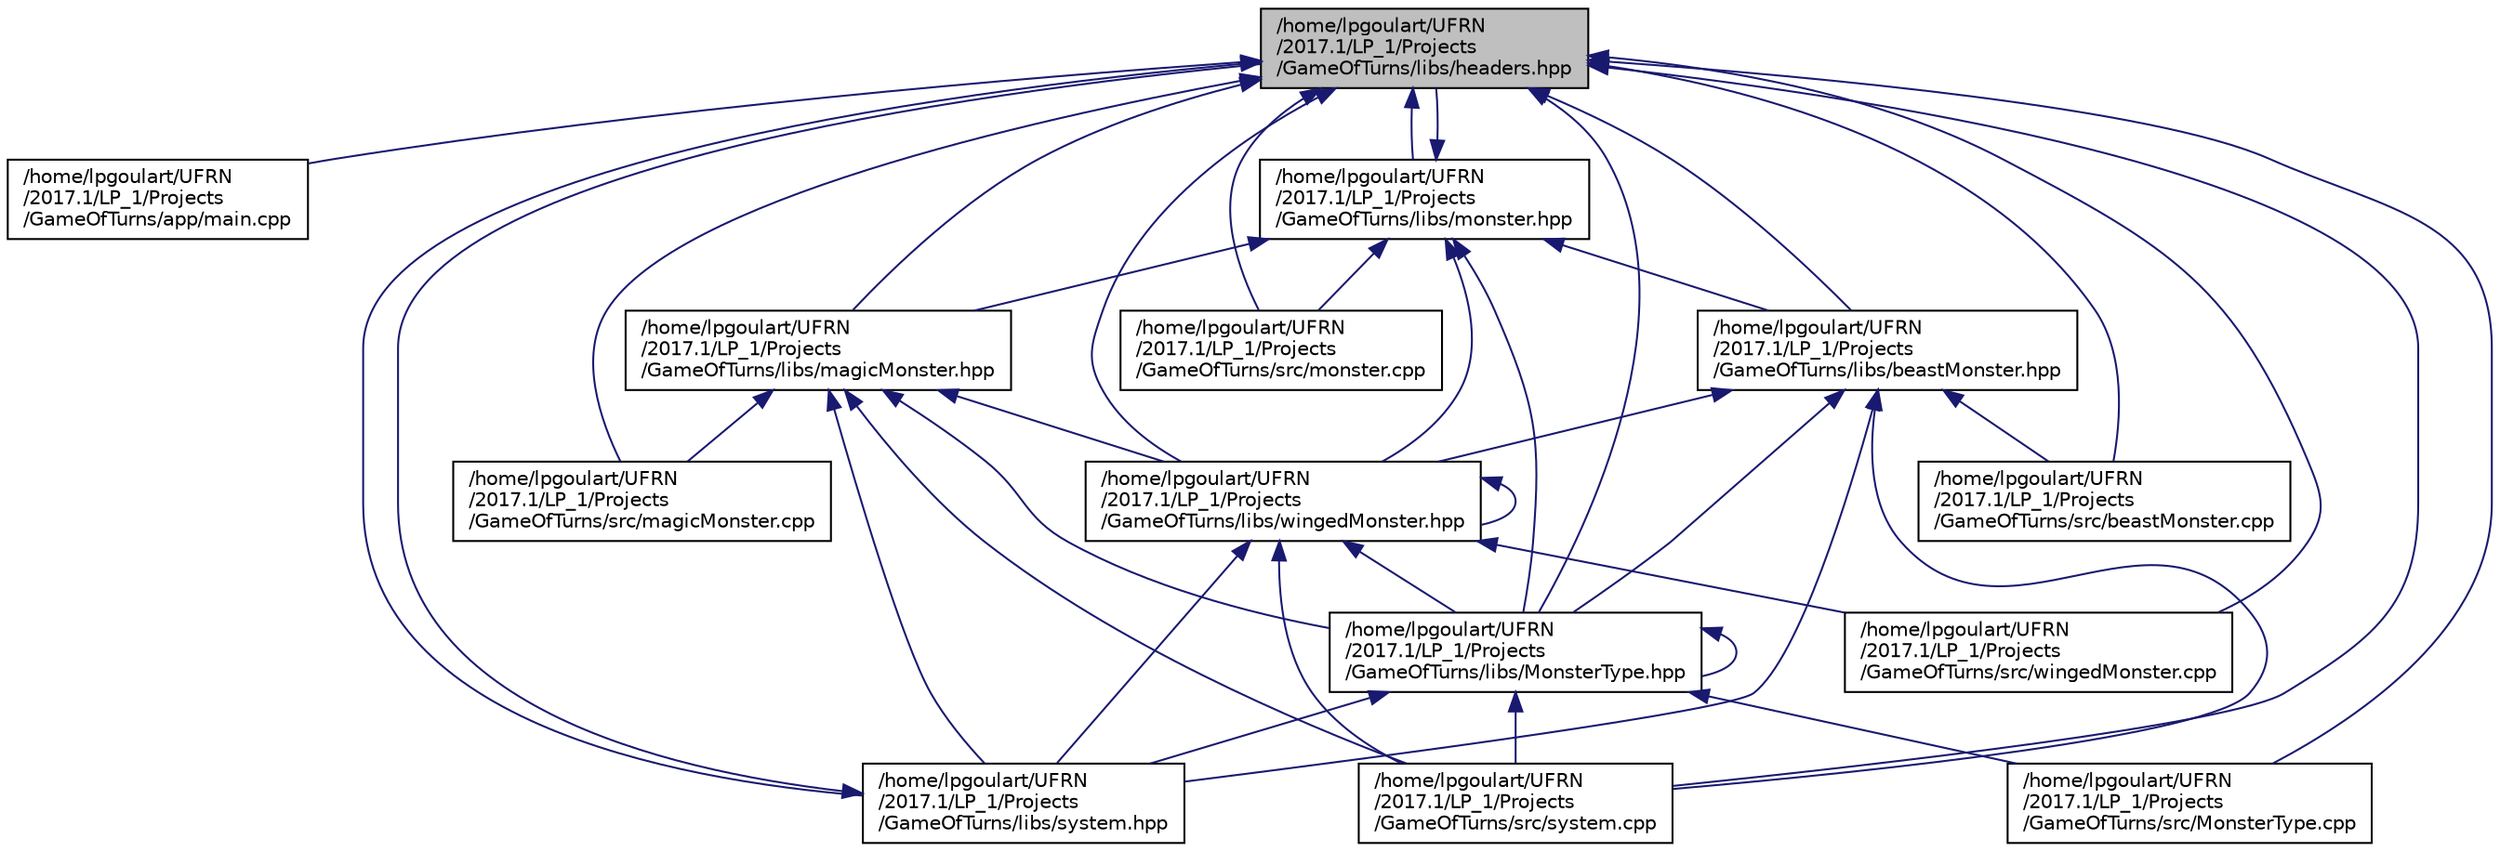 digraph "/home/lpgoulart/UFRN/2017.1/LP_1/Projects/GameOfTurns/libs/headers.hpp"
{
  edge [fontname="Helvetica",fontsize="10",labelfontname="Helvetica",labelfontsize="10"];
  node [fontname="Helvetica",fontsize="10",shape=record];
  Node1 [label="/home/lpgoulart/UFRN\l/2017.1/LP_1/Projects\l/GameOfTurns/libs/headers.hpp",height=0.2,width=0.4,color="black", fillcolor="grey75", style="filled", fontcolor="black"];
  Node1 -> Node2 [dir="back",color="midnightblue",fontsize="10",style="solid",fontname="Helvetica"];
  Node2 [label="/home/lpgoulart/UFRN\l/2017.1/LP_1/Projects\l/GameOfTurns/app/main.cpp",height=0.2,width=0.4,color="black", fillcolor="white", style="filled",URL="$main_8cpp.html"];
  Node1 -> Node3 [dir="back",color="midnightblue",fontsize="10",style="solid",fontname="Helvetica"];
  Node3 [label="/home/lpgoulart/UFRN\l/2017.1/LP_1/Projects\l/GameOfTurns/libs/system.hpp",height=0.2,width=0.4,color="black", fillcolor="white", style="filled",URL="$system_8hpp.html"];
  Node3 -> Node1 [dir="back",color="midnightblue",fontsize="10",style="solid",fontname="Helvetica"];
  Node1 -> Node4 [dir="back",color="midnightblue",fontsize="10",style="solid",fontname="Helvetica"];
  Node4 [label="/home/lpgoulart/UFRN\l/2017.1/LP_1/Projects\l/GameOfTurns/libs/MonsterType.hpp",height=0.2,width=0.4,color="black", fillcolor="white", style="filled",URL="$MonsterType_8hpp.html"];
  Node4 -> Node3 [dir="back",color="midnightblue",fontsize="10",style="solid",fontname="Helvetica"];
  Node4 -> Node4 [dir="back",color="midnightblue",fontsize="10",style="solid",fontname="Helvetica"];
  Node4 -> Node5 [dir="back",color="midnightblue",fontsize="10",style="solid",fontname="Helvetica"];
  Node5 [label="/home/lpgoulart/UFRN\l/2017.1/LP_1/Projects\l/GameOfTurns/src/MonsterType.cpp",height=0.2,width=0.4,color="black", fillcolor="white", style="filled",URL="$MonsterType_8cpp.html"];
  Node4 -> Node6 [dir="back",color="midnightblue",fontsize="10",style="solid",fontname="Helvetica"];
  Node6 [label="/home/lpgoulart/UFRN\l/2017.1/LP_1/Projects\l/GameOfTurns/src/system.cpp",height=0.2,width=0.4,color="black", fillcolor="white", style="filled",URL="$system_8cpp.html"];
  Node1 -> Node7 [dir="back",color="midnightblue",fontsize="10",style="solid",fontname="Helvetica"];
  Node7 [label="/home/lpgoulart/UFRN\l/2017.1/LP_1/Projects\l/GameOfTurns/libs/monster.hpp",height=0.2,width=0.4,color="black", fillcolor="white", style="filled",URL="$monster_8hpp.html"];
  Node7 -> Node4 [dir="back",color="midnightblue",fontsize="10",style="solid",fontname="Helvetica"];
  Node7 -> Node8 [dir="back",color="midnightblue",fontsize="10",style="solid",fontname="Helvetica"];
  Node8 [label="/home/lpgoulart/UFRN\l/2017.1/LP_1/Projects\l/GameOfTurns/libs/magicMonster.hpp",height=0.2,width=0.4,color="black", fillcolor="white", style="filled",URL="$magicMonster_8hpp.html"];
  Node8 -> Node4 [dir="back",color="midnightblue",fontsize="10",style="solid",fontname="Helvetica"];
  Node8 -> Node9 [dir="back",color="midnightblue",fontsize="10",style="solid",fontname="Helvetica"];
  Node9 [label="/home/lpgoulart/UFRN\l/2017.1/LP_1/Projects\l/GameOfTurns/libs/wingedMonster.hpp",height=0.2,width=0.4,color="black", fillcolor="white", style="filled",URL="$wingedMonster_8hpp.html"];
  Node9 -> Node4 [dir="back",color="midnightblue",fontsize="10",style="solid",fontname="Helvetica"];
  Node9 -> Node9 [dir="back",color="midnightblue",fontsize="10",style="solid",fontname="Helvetica"];
  Node9 -> Node3 [dir="back",color="midnightblue",fontsize="10",style="solid",fontname="Helvetica"];
  Node9 -> Node6 [dir="back",color="midnightblue",fontsize="10",style="solid",fontname="Helvetica"];
  Node9 -> Node10 [dir="back",color="midnightblue",fontsize="10",style="solid",fontname="Helvetica"];
  Node10 [label="/home/lpgoulart/UFRN\l/2017.1/LP_1/Projects\l/GameOfTurns/src/wingedMonster.cpp",height=0.2,width=0.4,color="black", fillcolor="white", style="filled",URL="$wingedMonster_8cpp.html"];
  Node8 -> Node3 [dir="back",color="midnightblue",fontsize="10",style="solid",fontname="Helvetica"];
  Node8 -> Node11 [dir="back",color="midnightblue",fontsize="10",style="solid",fontname="Helvetica"];
  Node11 [label="/home/lpgoulart/UFRN\l/2017.1/LP_1/Projects\l/GameOfTurns/src/magicMonster.cpp",height=0.2,width=0.4,color="black", fillcolor="white", style="filled",URL="$magicMonster_8cpp.html"];
  Node8 -> Node6 [dir="back",color="midnightblue",fontsize="10",style="solid",fontname="Helvetica"];
  Node7 -> Node9 [dir="back",color="midnightblue",fontsize="10",style="solid",fontname="Helvetica"];
  Node7 -> Node12 [dir="back",color="midnightblue",fontsize="10",style="solid",fontname="Helvetica"];
  Node12 [label="/home/lpgoulart/UFRN\l/2017.1/LP_1/Projects\l/GameOfTurns/libs/beastMonster.hpp",height=0.2,width=0.4,color="black", fillcolor="white", style="filled",URL="$beastMonster_8hpp.html"];
  Node12 -> Node9 [dir="back",color="midnightblue",fontsize="10",style="solid",fontname="Helvetica"];
  Node12 -> Node4 [dir="back",color="midnightblue",fontsize="10",style="solid",fontname="Helvetica"];
  Node12 -> Node3 [dir="back",color="midnightblue",fontsize="10",style="solid",fontname="Helvetica"];
  Node12 -> Node13 [dir="back",color="midnightblue",fontsize="10",style="solid",fontname="Helvetica"];
  Node13 [label="/home/lpgoulart/UFRN\l/2017.1/LP_1/Projects\l/GameOfTurns/src/beastMonster.cpp",height=0.2,width=0.4,color="black", fillcolor="white", style="filled",URL="$beastMonster_8cpp.html"];
  Node12 -> Node6 [dir="back",color="midnightblue",fontsize="10",style="solid",fontname="Helvetica"];
  Node7 -> Node1 [dir="back",color="midnightblue",fontsize="10",style="solid",fontname="Helvetica"];
  Node7 -> Node14 [dir="back",color="midnightblue",fontsize="10",style="solid",fontname="Helvetica"];
  Node14 [label="/home/lpgoulart/UFRN\l/2017.1/LP_1/Projects\l/GameOfTurns/src/monster.cpp",height=0.2,width=0.4,color="black", fillcolor="white", style="filled",URL="$monster_8cpp.html"];
  Node1 -> Node8 [dir="back",color="midnightblue",fontsize="10",style="solid",fontname="Helvetica"];
  Node1 -> Node9 [dir="back",color="midnightblue",fontsize="10",style="solid",fontname="Helvetica"];
  Node1 -> Node12 [dir="back",color="midnightblue",fontsize="10",style="solid",fontname="Helvetica"];
  Node1 -> Node13 [dir="back",color="midnightblue",fontsize="10",style="solid",fontname="Helvetica"];
  Node1 -> Node11 [dir="back",color="midnightblue",fontsize="10",style="solid",fontname="Helvetica"];
  Node1 -> Node14 [dir="back",color="midnightblue",fontsize="10",style="solid",fontname="Helvetica"];
  Node1 -> Node5 [dir="back",color="midnightblue",fontsize="10",style="solid",fontname="Helvetica"];
  Node1 -> Node6 [dir="back",color="midnightblue",fontsize="10",style="solid",fontname="Helvetica"];
  Node1 -> Node10 [dir="back",color="midnightblue",fontsize="10",style="solid",fontname="Helvetica"];
}
